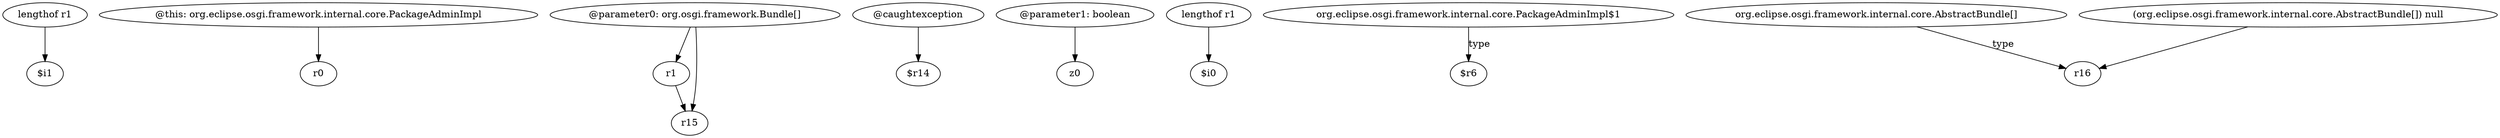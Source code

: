 digraph g {
0[label="lengthof r1"]
1[label="$i1"]
0->1[label=""]
2[label="@this: org.eclipse.osgi.framework.internal.core.PackageAdminImpl"]
3[label="r0"]
2->3[label=""]
4[label="@parameter0: org.osgi.framework.Bundle[]"]
5[label="r1"]
4->5[label=""]
6[label="@caughtexception"]
7[label="$r14"]
6->7[label=""]
8[label="@parameter1: boolean"]
9[label="z0"]
8->9[label=""]
10[label="r15"]
5->10[label=""]
11[label="lengthof r1"]
12[label="$i0"]
11->12[label=""]
13[label="org.eclipse.osgi.framework.internal.core.PackageAdminImpl$1"]
14[label="$r6"]
13->14[label="type"]
4->10[label=""]
15[label="org.eclipse.osgi.framework.internal.core.AbstractBundle[]"]
16[label="r16"]
15->16[label="type"]
17[label="(org.eclipse.osgi.framework.internal.core.AbstractBundle[]) null"]
17->16[label=""]
}
